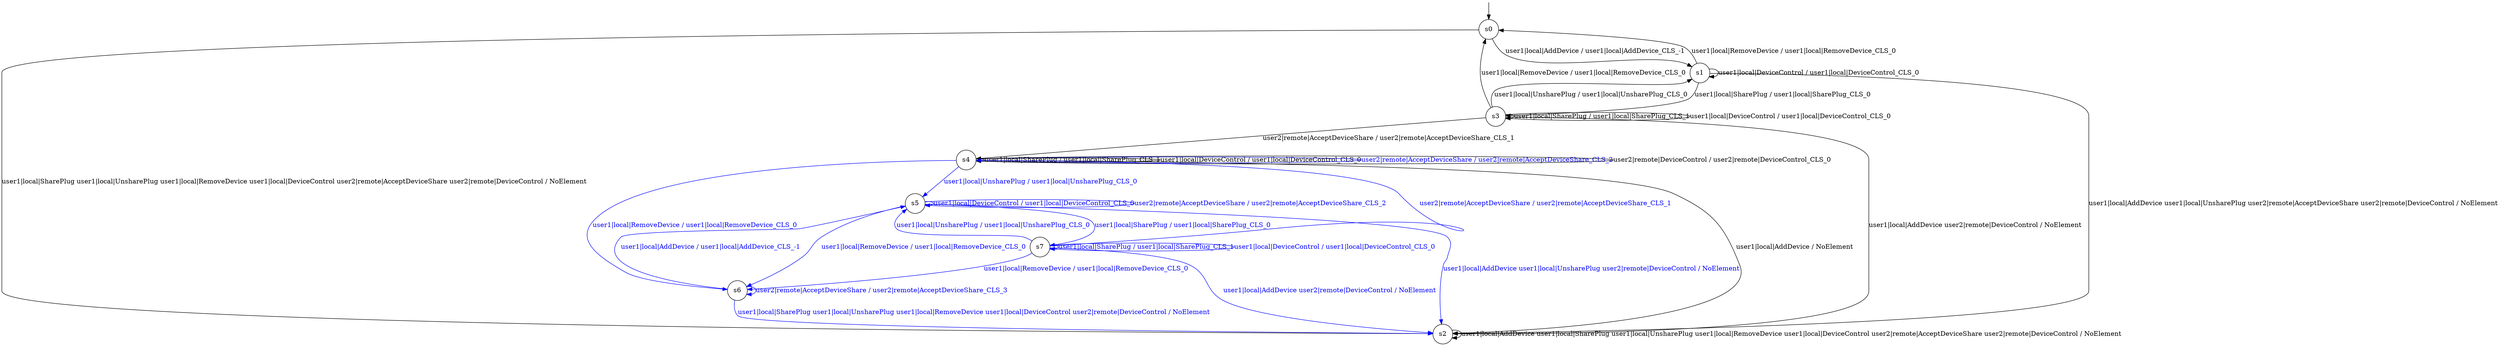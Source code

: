 digraph g {

	s0 [shape="circle" label="s0"];
	s1 [shape="circle" label="s1"];
	s2 [shape="circle" label="s2"];
	s3 [shape="circle" label="s3"];
	s4 [shape="circle" label="s4"];
	s5 [shape="circle" label="s5"];
	s6 [shape="circle" label="s6"];
	s7 [shape="circle" label="s7"];
	s0 -> s1 [label="user1|local|AddDevice / user1|local|AddDevice_CLS_-1", color="black", fontcolor="black"];
	s0 -> s2 [label="user1|local|SharePlug user1|local|UnsharePlug user1|local|RemoveDevice user1|local|DeviceControl user2|remote|AcceptDeviceShare user2|remote|DeviceControl / NoElement", color="black", fontcolor="black"];
	s1 -> s2 [label="user1|local|AddDevice user1|local|UnsharePlug user2|remote|AcceptDeviceShare user2|remote|DeviceControl / NoElement", color="black", fontcolor="black"];
	s1 -> s3 [label="user1|local|SharePlug / user1|local|SharePlug_CLS_0", color="black", fontcolor="black"];
	s1 -> s0 [label="user1|local|RemoveDevice / user1|local|RemoveDevice_CLS_0", color="black", fontcolor="black"];
	s1 -> s1 [label="user1|local|DeviceControl / user1|local|DeviceControl_CLS_0", color="black", fontcolor="black"];
	s2 -> s2 [label="user1|local|AddDevice user1|local|SharePlug user1|local|UnsharePlug user1|local|RemoveDevice user1|local|DeviceControl user2|remote|AcceptDeviceShare user2|remote|DeviceControl / NoElement", color="black", fontcolor="black"];
	s3 -> s2 [label="user1|local|AddDevice user2|remote|DeviceControl / NoElement", color="black", fontcolor="black"];
	s3 -> s3 [label="user1|local|SharePlug / user1|local|SharePlug_CLS_1", color="black", fontcolor="black"];
	s3 -> s3 [label="user1|local|DeviceControl / user1|local|DeviceControl_CLS_0", color="black", fontcolor="black"];
	s3 -> s1 [label="user1|local|UnsharePlug / user1|local|UnsharePlug_CLS_0", color="black", fontcolor="black"];
	s3 -> s0 [label="user1|local|RemoveDevice / user1|local|RemoveDevice_CLS_0", color="black", fontcolor="black"];
	s3 -> s4 [label="user2|remote|AcceptDeviceShare / user2|remote|AcceptDeviceShare_CLS_1", color="black", fontcolor="black"];
	s4 -> s2 [label="user1|local|AddDevice / NoElement", color="black", fontcolor="black"];
	s4 -> s4 [label="user1|local|SharePlug / user1|local|SharePlug_CLS_1", color="black", fontcolor="black"];
	s4 -> s4 [label="user1|local|DeviceControl / user1|local|DeviceControl_CLS_0", color="black", fontcolor="black"];
	s4 -> s4 [label="user2|remote|AcceptDeviceShare / user2|remote|AcceptDeviceShare_CLS_2", color="blue", fontcolor="blue"];
	s4 -> s4 [label="user2|remote|DeviceControl / user2|remote|DeviceControl_CLS_0", color="black", fontcolor="black"];
	s4 -> s5 [label="user1|local|UnsharePlug / user1|local|UnsharePlug_CLS_0", color="blue", fontcolor="blue"];
	s4 -> s6 [label="user1|local|RemoveDevice / user1|local|RemoveDevice_CLS_0", color="blue", fontcolor="blue"];
	s5 -> s2 [label="user1|local|AddDevice user1|local|UnsharePlug user2|remote|DeviceControl / NoElement", color="blue", fontcolor="blue"];
	s5 -> s7 [label="user1|local|SharePlug / user1|local|SharePlug_CLS_0", color="blue", fontcolor="blue"];
	s5 -> s6 [label="user1|local|RemoveDevice / user1|local|RemoveDevice_CLS_0", color="blue", fontcolor="blue"];
	s5 -> s5 [label="user1|local|DeviceControl / user1|local|DeviceControl_CLS_0", color="blue", fontcolor="blue"];
	s5 -> s5 [label="user2|remote|AcceptDeviceShare / user2|remote|AcceptDeviceShare_CLS_2", color="blue", fontcolor="blue"];
	s6 -> s5 [label="user1|local|AddDevice / user1|local|AddDevice_CLS_-1", color="blue", fontcolor="blue"];
	s6 -> s2 [label="user1|local|SharePlug user1|local|UnsharePlug user1|local|RemoveDevice user1|local|DeviceControl user2|remote|DeviceControl / NoElement", color="blue", fontcolor="blue"];
	s6 -> s6 [label="user2|remote|AcceptDeviceShare / user2|remote|AcceptDeviceShare_CLS_3", color="blue", fontcolor="blue"];
	s7 -> s2 [label="user1|local|AddDevice user2|remote|DeviceControl / NoElement", color="blue", fontcolor="blue"];
	s7 -> s7 [label="user1|local|SharePlug / user1|local|SharePlug_CLS_1", color="blue", fontcolor="blue"];
	s7 -> s7 [label="user1|local|DeviceControl / user1|local|DeviceControl_CLS_0", color="blue", fontcolor="blue"];
	s7 -> s5 [label="user1|local|UnsharePlug / user1|local|UnsharePlug_CLS_0", color="blue", fontcolor="blue"];
	s7 -> s6 [label="user1|local|RemoveDevice / user1|local|RemoveDevice_CLS_0", color="blue", fontcolor="blue"];
	s7 -> s4 [label="user2|remote|AcceptDeviceShare / user2|remote|AcceptDeviceShare_CLS_1", color="blue", fontcolor="blue"];

__start0 [label="" shape="none" width="0" height="0"];
__start0 -> s0;

}
